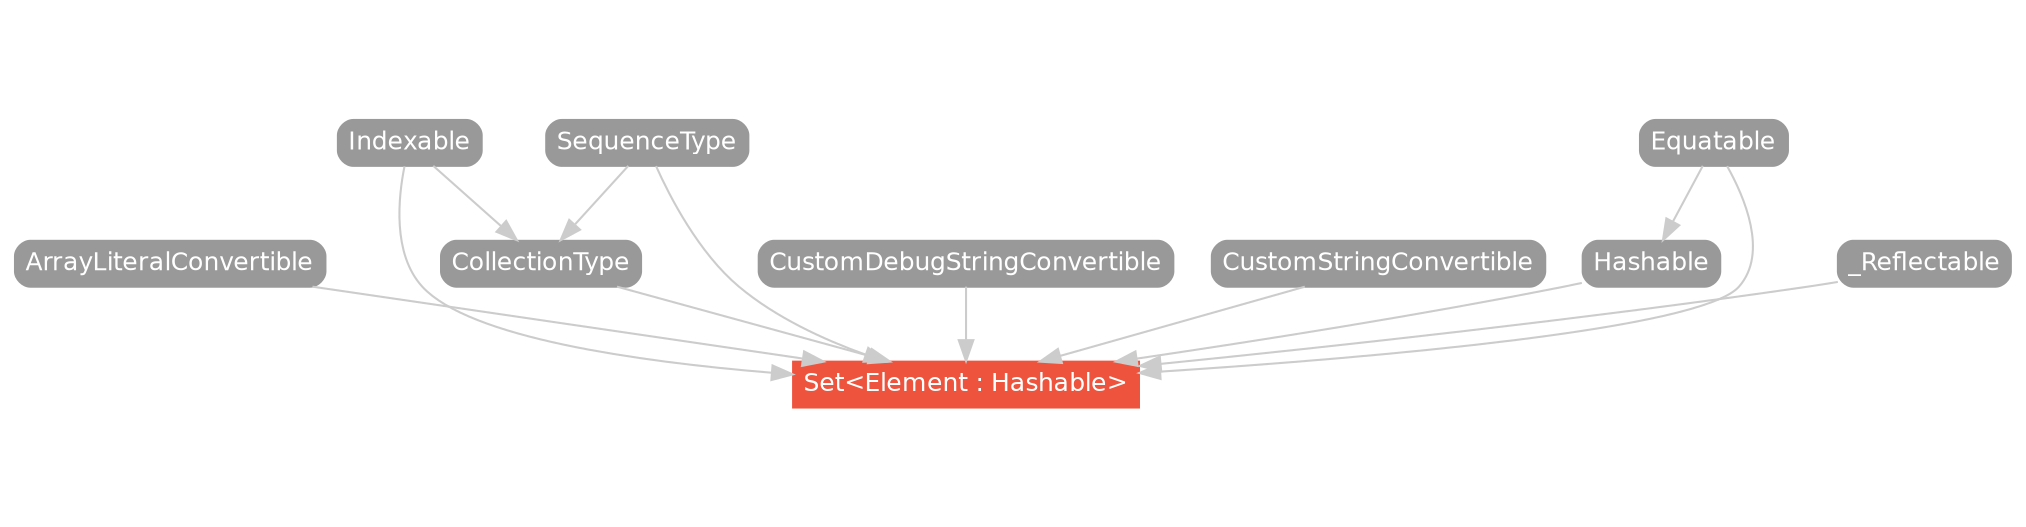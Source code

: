 strict digraph "Set<Element : Hashable> - Type Hierarchy - SwiftDoc.org" {
    pad="0.1,0.8"
    node [shape=box, style="filled,rounded", color="#999999", fillcolor="#999999", fontcolor=white, fontname=Helvetica, fontnames="Helvetica,sansserif", fontsize=12, margin="0.07,0.05", height="0.3"]
    edge [color="#cccccc"]
    "ArrayLiteralConvertible" [URL="/protocol/ArrayLiteralConvertible/"]
    "CollectionType" [URL="/protocol/CollectionType/"]
    "CustomDebugStringConvertible" [URL="/protocol/CustomDebugStringConvertible/"]
    "CustomStringConvertible" [URL="/protocol/CustomStringConvertible/"]
    "Equatable" [URL="/protocol/Equatable/"]
    "Hashable" [URL="/protocol/Hashable/"]
    "Indexable" [URL="/protocol/Indexable/"]
    "SequenceType" [URL="/protocol/SequenceType/"]
    "Set<Element : Hashable>" [URL="/type/Set/", style="filled", fillcolor="#ee543d", color="#ee543d"]
    "_Reflectable" [URL="/protocol/_Reflectable/"]    "Hashable" -> "Set<Element : Hashable>"
    "Equatable" -> "Set<Element : Hashable>"
    "CollectionType" -> "Set<Element : Hashable>"
    "Indexable" -> "Set<Element : Hashable>"
    "SequenceType" -> "Set<Element : Hashable>"
    "ArrayLiteralConvertible" -> "Set<Element : Hashable>"
    "CustomStringConvertible" -> "Set<Element : Hashable>"
    "CustomDebugStringConvertible" -> "Set<Element : Hashable>"
    "_Reflectable" -> "Set<Element : Hashable>"
    "Equatable" -> "Hashable"
    "Indexable" -> "CollectionType"
    "SequenceType" -> "CollectionType"
    subgraph Types {
        rank = max; "Set<Element : Hashable>";
    }
}